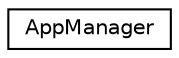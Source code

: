 digraph "Graphical Class Hierarchy"
{
  edge [fontname="Helvetica",fontsize="10",labelfontname="Helvetica",labelfontsize="10"];
  node [fontname="Helvetica",fontsize="10",shape=record];
  rankdir="LR";
  Node0 [label="AppManager",height=0.2,width=0.4,color="black", fillcolor="white", style="filled",URL="$classAppManager.html"];
}
